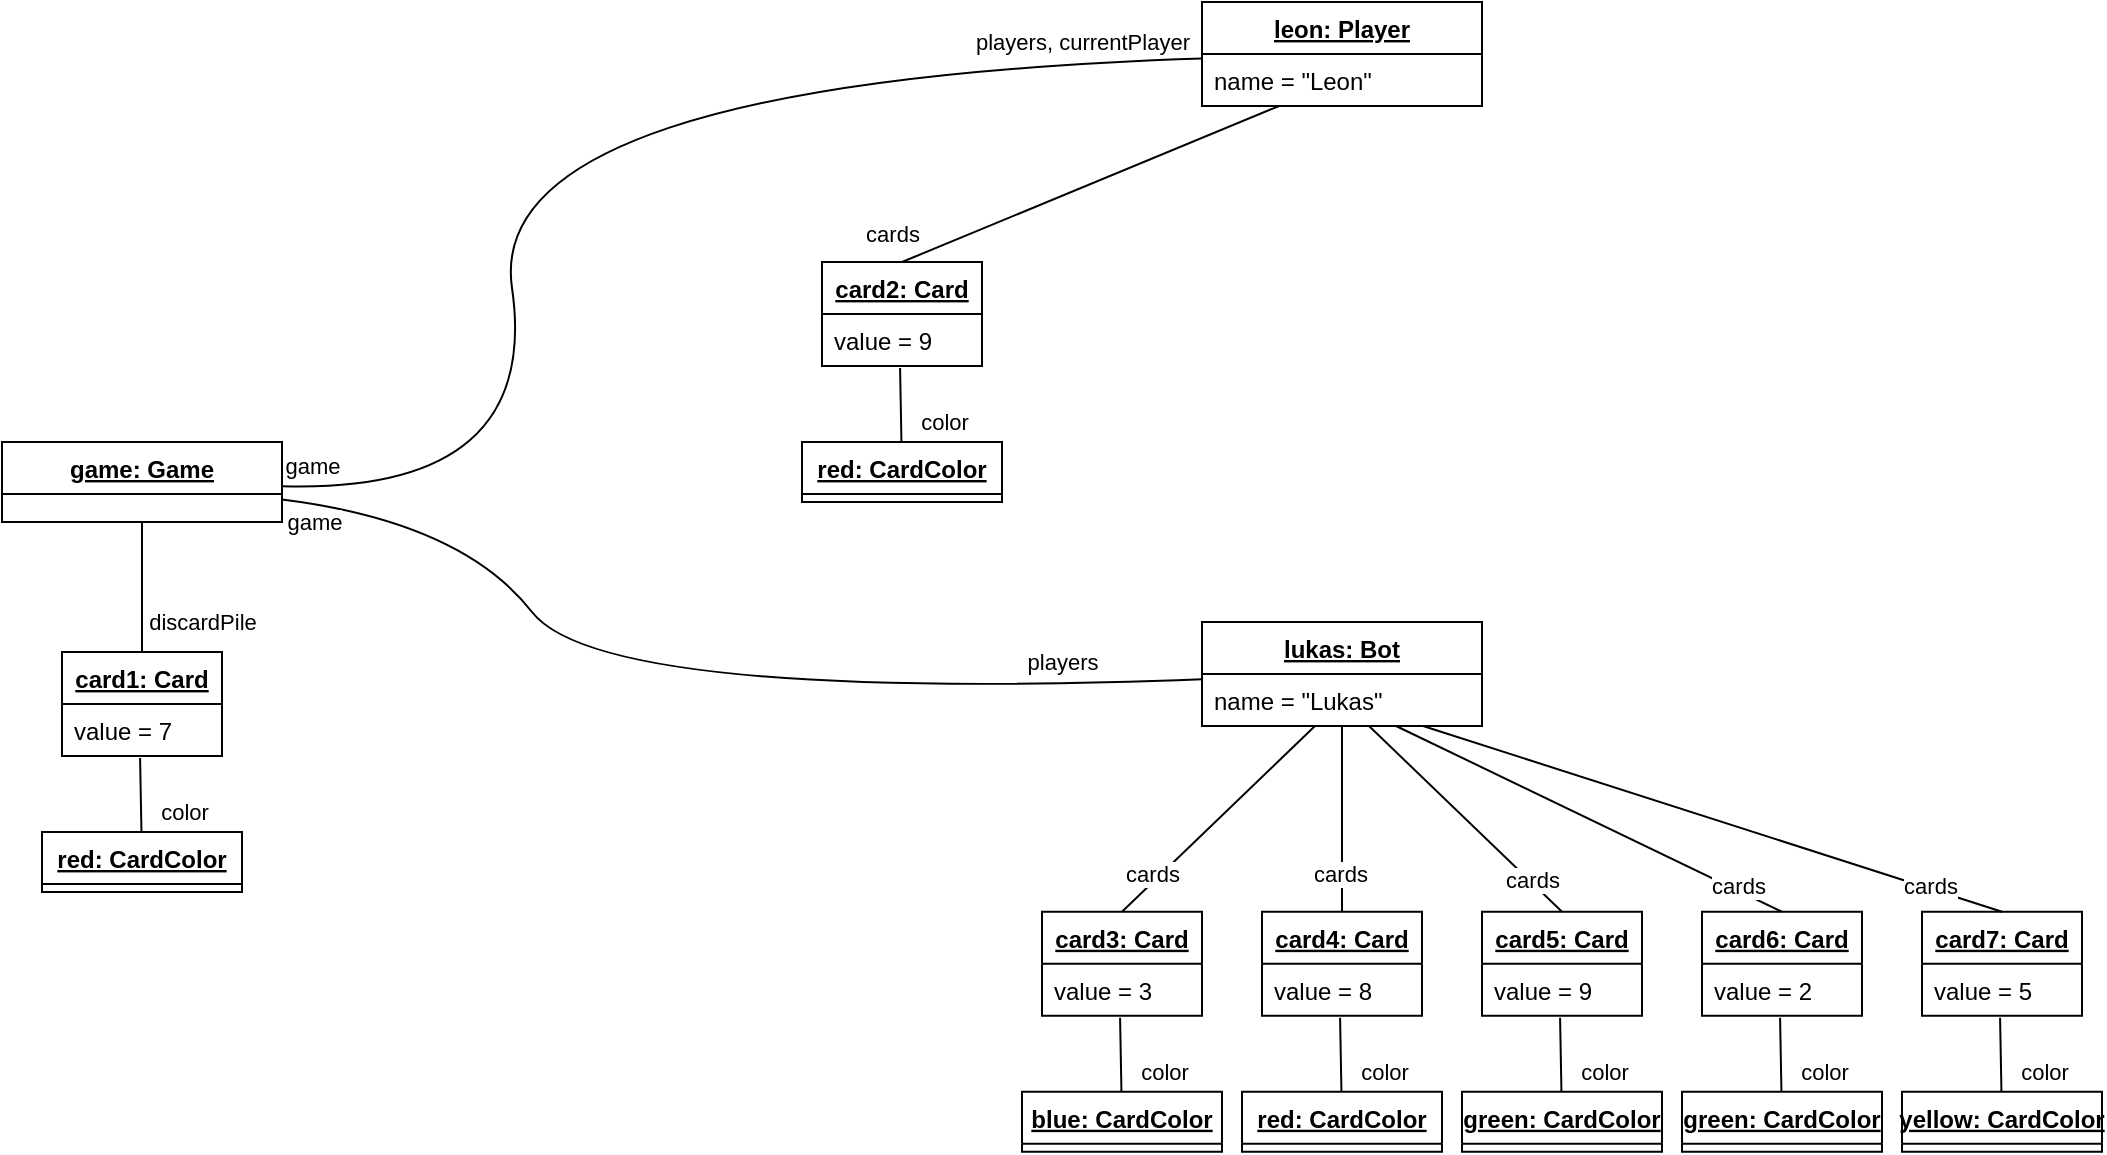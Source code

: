 <mxfile version="20.7.4" type="device"><diagram id="rP6StoWKg18THfLRQldT" name="Seite-1"><mxGraphModel dx="1889" dy="1156" grid="1" gridSize="10" guides="1" tooltips="1" connect="1" arrows="1" fold="1" page="1" pageScale="1" pageWidth="827" pageHeight="1169" math="0" shadow="0"><root><mxCell id="0"/><mxCell id="1" parent="0"/><mxCell id="KoQxPKDXG5o8-Tq4nOLA-1" value="leon: Player" style="swimlane;fontStyle=5;childLayout=stackLayout;horizontal=1;startSize=26;fillColor=none;horizontalStack=0;resizeParent=1;resizeParentMax=0;resizeLast=0;collapsible=1;marginBottom=0;" parent="1" vertex="1"><mxGeometry x="500" y="140" width="140" height="52" as="geometry"/></mxCell><mxCell id="KoQxPKDXG5o8-Tq4nOLA-2" value="name = &quot;Leon&quot;" style="text;strokeColor=none;fillColor=none;align=left;verticalAlign=top;spacingLeft=4;spacingRight=4;overflow=hidden;rotatable=0;points=[[0,0.5],[1,0.5]];portConstraint=eastwest;" parent="KoQxPKDXG5o8-Tq4nOLA-1" vertex="1"><mxGeometry y="26" width="140" height="26" as="geometry"/></mxCell><mxCell id="KoQxPKDXG5o8-Tq4nOLA-5" value="game: Game" style="swimlane;fontStyle=5;childLayout=stackLayout;horizontal=1;startSize=26;fillColor=none;horizontalStack=0;resizeParent=1;resizeParentMax=0;resizeLast=0;collapsible=1;marginBottom=0;" parent="1" vertex="1"><mxGeometry x="-100" y="360" width="140" height="40" as="geometry"/></mxCell><mxCell id="KoQxPKDXG5o8-Tq4nOLA-9" value="lukas: Bot" style="swimlane;fontStyle=5;childLayout=stackLayout;horizontal=1;startSize=26;fillColor=none;horizontalStack=0;resizeParent=1;resizeParentMax=0;resizeLast=0;collapsible=1;marginBottom=0;" parent="1" vertex="1"><mxGeometry x="500" y="450" width="140" height="52" as="geometry"/></mxCell><mxCell id="KoQxPKDXG5o8-Tq4nOLA-10" value="name = &quot;Lukas&quot;" style="text;strokeColor=none;fillColor=none;align=left;verticalAlign=top;spacingLeft=4;spacingRight=4;overflow=hidden;rotatable=0;points=[[0,0.5],[1,0.5]];portConstraint=eastwest;" parent="KoQxPKDXG5o8-Tq4nOLA-9" vertex="1"><mxGeometry y="26" width="140" height="26" as="geometry"/></mxCell><mxCell id="KoQxPKDXG5o8-Tq4nOLA-26" value="card2: Card" style="swimlane;fontStyle=5;childLayout=stackLayout;horizontal=1;startSize=26;fillColor=none;horizontalStack=0;resizeParent=1;resizeParentMax=0;resizeLast=0;collapsible=1;marginBottom=0;" parent="1" vertex="1"><mxGeometry x="310" y="270" width="80" height="52" as="geometry"/></mxCell><mxCell id="KoQxPKDXG5o8-Tq4nOLA-27" value="value = 9" style="text;strokeColor=none;fillColor=none;align=left;verticalAlign=top;spacingLeft=4;spacingRight=4;overflow=hidden;rotatable=0;points=[[0,0.5],[1,0.5]];portConstraint=eastwest;" parent="KoQxPKDXG5o8-Tq4nOLA-26" vertex="1"><mxGeometry y="26" width="80" height="26" as="geometry"/></mxCell><mxCell id="KoQxPKDXG5o8-Tq4nOLA-28" value="red: CardColor" style="swimlane;fontStyle=5;childLayout=stackLayout;horizontal=1;startSize=26;fillColor=none;horizontalStack=0;resizeParent=1;resizeParentMax=0;resizeLast=0;collapsible=1;marginBottom=0;" parent="1" vertex="1"><mxGeometry x="300" y="360" width="100" height="30" as="geometry"/></mxCell><mxCell id="KoQxPKDXG5o8-Tq4nOLA-29" value="color" style="endArrow=none;html=1;rounded=0;entryX=0.488;entryY=1.038;entryDx=0;entryDy=0;entryPerimeter=0;" parent="1" source="KoQxPKDXG5o8-Tq4nOLA-28" target="KoQxPKDXG5o8-Tq4nOLA-27" edge="1"><mxGeometry x="-0.476" y="-21" width="50" height="50" relative="1" as="geometry"><mxPoint x="580" y="400" as="sourcePoint"/><mxPoint x="630" y="350" as="targetPoint"/><mxPoint as="offset"/></mxGeometry></mxCell><mxCell id="KoQxPKDXG5o8-Tq4nOLA-53" value="" style="endArrow=none;html=1;rounded=0;exitX=0.5;exitY=0;exitDx=0;exitDy=0;" parent="1" source="KoQxPKDXG5o8-Tq4nOLA-26" target="KoQxPKDXG5o8-Tq4nOLA-2" edge="1"><mxGeometry width="50" height="50" relative="1" as="geometry"><mxPoint x="250" y="280" as="sourcePoint"/><mxPoint x="468.272" y="212" as="targetPoint"/></mxGeometry></mxCell><mxCell id="KoQxPKDXG5o8-Tq4nOLA-54" value="cards" style="edgeLabel;html=1;align=center;verticalAlign=middle;resizable=0;points=[];" parent="KoQxPKDXG5o8-Tq4nOLA-53" vertex="1" connectable="0"><mxGeometry x="-0.624" relative="1" as="geometry"><mxPoint x="-41" as="offset"/></mxGeometry></mxCell><mxCell id="KoQxPKDXG5o8-Tq4nOLA-72" value="card3: Card" style="swimlane;fontStyle=5;childLayout=stackLayout;horizontal=1;startSize=26;fillColor=none;horizontalStack=0;resizeParent=1;resizeParentMax=0;resizeLast=0;collapsible=1;marginBottom=0;" parent="1" vertex="1"><mxGeometry x="420" y="594.87" width="80" height="52" as="geometry"/></mxCell><mxCell id="KoQxPKDXG5o8-Tq4nOLA-73" value="value = 3" style="text;strokeColor=none;fillColor=none;align=left;verticalAlign=top;spacingLeft=4;spacingRight=4;overflow=hidden;rotatable=0;points=[[0,0.5],[1,0.5]];portConstraint=eastwest;" parent="KoQxPKDXG5o8-Tq4nOLA-72" vertex="1"><mxGeometry y="26" width="80" height="26" as="geometry"/></mxCell><mxCell id="KoQxPKDXG5o8-Tq4nOLA-74" value="blue: CardColor" style="swimlane;fontStyle=5;childLayout=stackLayout;horizontal=1;startSize=26;fillColor=none;horizontalStack=0;resizeParent=1;resizeParentMax=0;resizeLast=0;collapsible=1;marginBottom=0;" parent="1" vertex="1"><mxGeometry x="410" y="684.87" width="100" height="30" as="geometry"/></mxCell><mxCell id="KoQxPKDXG5o8-Tq4nOLA-75" value="color" style="endArrow=none;html=1;rounded=0;entryX=0.488;entryY=1.038;entryDx=0;entryDy=0;entryPerimeter=0;" parent="1" source="KoQxPKDXG5o8-Tq4nOLA-74" target="KoQxPKDXG5o8-Tq4nOLA-73" edge="1"><mxGeometry x="-0.476" y="-21" width="50" height="50" relative="1" as="geometry"><mxPoint x="690" y="724.87" as="sourcePoint"/><mxPoint x="740" y="674.87" as="targetPoint"/><mxPoint as="offset"/></mxGeometry></mxCell><mxCell id="KoQxPKDXG5o8-Tq4nOLA-76" value="card4: Card" style="swimlane;fontStyle=5;childLayout=stackLayout;horizontal=1;startSize=26;fillColor=none;horizontalStack=0;resizeParent=1;resizeParentMax=0;resizeLast=0;collapsible=1;marginBottom=0;" parent="1" vertex="1"><mxGeometry x="530" y="594.87" width="80" height="52" as="geometry"/></mxCell><mxCell id="KoQxPKDXG5o8-Tq4nOLA-77" value="value = 8" style="text;strokeColor=none;fillColor=none;align=left;verticalAlign=top;spacingLeft=4;spacingRight=4;overflow=hidden;rotatable=0;points=[[0,0.5],[1,0.5]];portConstraint=eastwest;" parent="KoQxPKDXG5o8-Tq4nOLA-76" vertex="1"><mxGeometry y="26" width="80" height="26" as="geometry"/></mxCell><mxCell id="KoQxPKDXG5o8-Tq4nOLA-78" value="red: CardColor" style="swimlane;fontStyle=5;childLayout=stackLayout;horizontal=1;startSize=26;fillColor=none;horizontalStack=0;resizeParent=1;resizeParentMax=0;resizeLast=0;collapsible=1;marginBottom=0;" parent="1" vertex="1"><mxGeometry x="520" y="684.87" width="100" height="30" as="geometry"/></mxCell><mxCell id="KoQxPKDXG5o8-Tq4nOLA-79" value="color" style="endArrow=none;html=1;rounded=0;entryX=0.488;entryY=1.038;entryDx=0;entryDy=0;entryPerimeter=0;" parent="1" source="KoQxPKDXG5o8-Tq4nOLA-78" target="KoQxPKDXG5o8-Tq4nOLA-77" edge="1"><mxGeometry x="-0.476" y="-21" width="50" height="50" relative="1" as="geometry"><mxPoint x="800" y="724.87" as="sourcePoint"/><mxPoint x="850" y="674.87" as="targetPoint"/><mxPoint as="offset"/></mxGeometry></mxCell><mxCell id="KoQxPKDXG5o8-Tq4nOLA-80" value="card5: Card" style="swimlane;fontStyle=5;childLayout=stackLayout;horizontal=1;startSize=26;fillColor=none;horizontalStack=0;resizeParent=1;resizeParentMax=0;resizeLast=0;collapsible=1;marginBottom=0;" parent="1" vertex="1"><mxGeometry x="640" y="594.87" width="80" height="52" as="geometry"/></mxCell><mxCell id="KoQxPKDXG5o8-Tq4nOLA-81" value="value = 9" style="text;strokeColor=none;fillColor=none;align=left;verticalAlign=top;spacingLeft=4;spacingRight=4;overflow=hidden;rotatable=0;points=[[0,0.5],[1,0.5]];portConstraint=eastwest;" parent="KoQxPKDXG5o8-Tq4nOLA-80" vertex="1"><mxGeometry y="26" width="80" height="26" as="geometry"/></mxCell><mxCell id="KoQxPKDXG5o8-Tq4nOLA-82" value="green: CardColor" style="swimlane;fontStyle=5;childLayout=stackLayout;horizontal=1;startSize=26;fillColor=none;horizontalStack=0;resizeParent=1;resizeParentMax=0;resizeLast=0;collapsible=1;marginBottom=0;" parent="1" vertex="1"><mxGeometry x="630" y="684.87" width="100" height="30" as="geometry"/></mxCell><mxCell id="KoQxPKDXG5o8-Tq4nOLA-83" value="color" style="endArrow=none;html=1;rounded=0;entryX=0.488;entryY=1.038;entryDx=0;entryDy=0;entryPerimeter=0;" parent="1" source="KoQxPKDXG5o8-Tq4nOLA-82" target="KoQxPKDXG5o8-Tq4nOLA-81" edge="1"><mxGeometry x="-0.476" y="-21" width="50" height="50" relative="1" as="geometry"><mxPoint x="910" y="724.87" as="sourcePoint"/><mxPoint x="960" y="674.87" as="targetPoint"/><mxPoint as="offset"/></mxGeometry></mxCell><mxCell id="KoQxPKDXG5o8-Tq4nOLA-84" value="card6: Card" style="swimlane;fontStyle=5;childLayout=stackLayout;horizontal=1;startSize=26;fillColor=none;horizontalStack=0;resizeParent=1;resizeParentMax=0;resizeLast=0;collapsible=1;marginBottom=0;" parent="1" vertex="1"><mxGeometry x="750" y="594.87" width="80" height="52" as="geometry"/></mxCell><mxCell id="KoQxPKDXG5o8-Tq4nOLA-85" value="value = 2" style="text;strokeColor=none;fillColor=none;align=left;verticalAlign=top;spacingLeft=4;spacingRight=4;overflow=hidden;rotatable=0;points=[[0,0.5],[1,0.5]];portConstraint=eastwest;" parent="KoQxPKDXG5o8-Tq4nOLA-84" vertex="1"><mxGeometry y="26" width="80" height="26" as="geometry"/></mxCell><mxCell id="KoQxPKDXG5o8-Tq4nOLA-86" value="green: CardColor" style="swimlane;fontStyle=5;childLayout=stackLayout;horizontal=1;startSize=26;fillColor=none;horizontalStack=0;resizeParent=1;resizeParentMax=0;resizeLast=0;collapsible=1;marginBottom=0;" parent="1" vertex="1"><mxGeometry x="740" y="684.87" width="100" height="30" as="geometry"/></mxCell><mxCell id="KoQxPKDXG5o8-Tq4nOLA-87" value="color" style="endArrow=none;html=1;rounded=0;entryX=0.488;entryY=1.038;entryDx=0;entryDy=0;entryPerimeter=0;" parent="1" source="KoQxPKDXG5o8-Tq4nOLA-86" target="KoQxPKDXG5o8-Tq4nOLA-85" edge="1"><mxGeometry x="-0.476" y="-21" width="50" height="50" relative="1" as="geometry"><mxPoint x="1020" y="724.87" as="sourcePoint"/><mxPoint x="1070" y="674.87" as="targetPoint"/><mxPoint as="offset"/></mxGeometry></mxCell><mxCell id="KoQxPKDXG5o8-Tq4nOLA-88" value="card7: Card" style="swimlane;fontStyle=5;childLayout=stackLayout;horizontal=1;startSize=26;fillColor=none;horizontalStack=0;resizeParent=1;resizeParentMax=0;resizeLast=0;collapsible=1;marginBottom=0;" parent="1" vertex="1"><mxGeometry x="860" y="594.87" width="80" height="52" as="geometry"/></mxCell><mxCell id="KoQxPKDXG5o8-Tq4nOLA-89" value="value = 5" style="text;strokeColor=none;fillColor=none;align=left;verticalAlign=top;spacingLeft=4;spacingRight=4;overflow=hidden;rotatable=0;points=[[0,0.5],[1,0.5]];portConstraint=eastwest;" parent="KoQxPKDXG5o8-Tq4nOLA-88" vertex="1"><mxGeometry y="26" width="80" height="26" as="geometry"/></mxCell><mxCell id="KoQxPKDXG5o8-Tq4nOLA-90" value="color" style="endArrow=none;html=1;rounded=0;entryX=0.488;entryY=1.038;entryDx=0;entryDy=0;entryPerimeter=0;" parent="1" source="KoQxPKDXG5o8-Tq4nOLA-91" target="KoQxPKDXG5o8-Tq4nOLA-89" edge="1"><mxGeometry x="-0.476" y="-21" width="50" height="50" relative="1" as="geometry"><mxPoint x="1130" y="724.87" as="sourcePoint"/><mxPoint x="1180" y="674.87" as="targetPoint"/><mxPoint as="offset"/></mxGeometry></mxCell><mxCell id="KoQxPKDXG5o8-Tq4nOLA-91" value="yellow: CardColor" style="swimlane;fontStyle=5;childLayout=stackLayout;horizontal=1;startSize=26;fillColor=none;horizontalStack=0;resizeParent=1;resizeParentMax=0;resizeLast=0;collapsible=1;marginBottom=0;" parent="1" vertex="1"><mxGeometry x="850" y="684.87" width="100" height="30" as="geometry"/></mxCell><mxCell id="KoQxPKDXG5o8-Tq4nOLA-102" value="" style="endArrow=none;html=1;rounded=0;exitX=0.5;exitY=0;exitDx=0;exitDy=0;" parent="1" source="KoQxPKDXG5o8-Tq4nOLA-72" target="KoQxPKDXG5o8-Tq4nOLA-10" edge="1"><mxGeometry width="50" height="50" relative="1" as="geometry"><mxPoint x="360" y="604.87" as="sourcePoint"/><mxPoint x="552.986" y="512" as="targetPoint"/></mxGeometry></mxCell><mxCell id="KoQxPKDXG5o8-Tq4nOLA-123" value="cards" style="edgeLabel;html=1;align=center;verticalAlign=middle;resizable=0;points=[];" parent="KoQxPKDXG5o8-Tq4nOLA-102" vertex="1" connectable="0"><mxGeometry x="-0.626" y="3" relative="1" as="geometry"><mxPoint x="-1" as="offset"/></mxGeometry></mxCell><mxCell id="KoQxPKDXG5o8-Tq4nOLA-103" value="" style="endArrow=none;html=1;rounded=0;exitX=0.5;exitY=0;exitDx=0;exitDy=0;" parent="1" source="KoQxPKDXG5o8-Tq4nOLA-76" target="KoQxPKDXG5o8-Tq4nOLA-10" edge="1"><mxGeometry width="50" height="50" relative="1" as="geometry"><mxPoint x="470" y="604.87" as="sourcePoint"/><mxPoint x="566.493" y="512" as="targetPoint"/></mxGeometry></mxCell><mxCell id="KoQxPKDXG5o8-Tq4nOLA-124" value="cards" style="edgeLabel;html=1;align=center;verticalAlign=middle;resizable=0;points=[];" parent="KoQxPKDXG5o8-Tq4nOLA-103" vertex="1" connectable="0"><mxGeometry x="-0.586" y="1" relative="1" as="geometry"><mxPoint as="offset"/></mxGeometry></mxCell><mxCell id="KoQxPKDXG5o8-Tq4nOLA-104" value="" style="endArrow=none;html=1;rounded=0;exitX=0.5;exitY=0;exitDx=0;exitDy=0;" parent="1" source="KoQxPKDXG5o8-Tq4nOLA-80" target="KoQxPKDXG5o8-Tq4nOLA-10" edge="1"><mxGeometry width="50" height="50" relative="1" as="geometry"><mxPoint x="580" y="604.87" as="sourcePoint"/><mxPoint x="580" y="512" as="targetPoint"/></mxGeometry></mxCell><mxCell id="KoQxPKDXG5o8-Tq4nOLA-125" value="cards" style="edgeLabel;html=1;align=center;verticalAlign=middle;resizable=0;points=[];" parent="KoQxPKDXG5o8-Tq4nOLA-104" vertex="1" connectable="0"><mxGeometry x="-0.674" y="-1" relative="1" as="geometry"><mxPoint as="offset"/></mxGeometry></mxCell><mxCell id="KoQxPKDXG5o8-Tq4nOLA-105" value="" style="endArrow=none;html=1;rounded=0;exitX=0.5;exitY=0;exitDx=0;exitDy=0;" parent="1" source="KoQxPKDXG5o8-Tq4nOLA-84" target="KoQxPKDXG5o8-Tq4nOLA-10" edge="1"><mxGeometry width="50" height="50" relative="1" as="geometry"><mxPoint x="690" y="604.87" as="sourcePoint"/><mxPoint x="593.507" y="512" as="targetPoint"/></mxGeometry></mxCell><mxCell id="KoQxPKDXG5o8-Tq4nOLA-126" value="cards" style="edgeLabel;html=1;align=center;verticalAlign=middle;resizable=0;points=[];" parent="KoQxPKDXG5o8-Tq4nOLA-105" vertex="1" connectable="0"><mxGeometry x="-0.759" y="-2" relative="1" as="geometry"><mxPoint as="offset"/></mxGeometry></mxCell><mxCell id="KoQxPKDXG5o8-Tq4nOLA-106" value="" style="endArrow=none;html=1;rounded=0;exitX=0.5;exitY=0;exitDx=0;exitDy=0;" parent="1" source="KoQxPKDXG5o8-Tq4nOLA-88" target="KoQxPKDXG5o8-Tq4nOLA-10" edge="1"><mxGeometry width="50" height="50" relative="1" as="geometry"><mxPoint x="800" y="604.87" as="sourcePoint"/><mxPoint x="607.014" y="512" as="targetPoint"/></mxGeometry></mxCell><mxCell id="KoQxPKDXG5o8-Tq4nOLA-127" value="cards" style="edgeLabel;html=1;align=center;verticalAlign=middle;resizable=0;points=[];" parent="KoQxPKDXG5o8-Tq4nOLA-106" vertex="1" connectable="0"><mxGeometry x="-0.747" y="-1" relative="1" as="geometry"><mxPoint as="offset"/></mxGeometry></mxCell><mxCell id="KoQxPKDXG5o8-Tq4nOLA-109" value="players, currentPlayer" style="curved=1;endArrow=none;html=1;rounded=0;strokeColor=default;endFill=0;" parent="1" source="KoQxPKDXG5o8-Tq4nOLA-5" target="KoQxPKDXG5o8-Tq4nOLA-1" edge="1"><mxGeometry x="0.829" y="10" width="50" height="50" relative="1" as="geometry"><mxPoint x="10" y="370" as="sourcePoint"/><mxPoint x="60" y="320" as="targetPoint"/><Array as="points"><mxPoint x="170" y="386"/><mxPoint x="140" y="180"/></Array><mxPoint as="offset"/></mxGeometry></mxCell><mxCell id="KoQxPKDXG5o8-Tq4nOLA-110" value="game" style="edgeLabel;html=1;align=center;verticalAlign=middle;resizable=0;points=[];" parent="KoQxPKDXG5o8-Tq4nOLA-109" vertex="1" connectable="0"><mxGeometry x="-0.959" y="1" relative="1" as="geometry"><mxPoint y="-10" as="offset"/></mxGeometry></mxCell><mxCell id="KoQxPKDXG5o8-Tq4nOLA-111" value="players" style="curved=1;endArrow=none;html=1;rounded=0;strokeColor=default;endFill=0;" parent="1" source="KoQxPKDXG5o8-Tq4nOLA-5" target="KoQxPKDXG5o8-Tq4nOLA-9" edge="1"><mxGeometry x="0.724" y="11" width="50" height="50" relative="1" as="geometry"><mxPoint x="50" y="396" as="sourcePoint"/><mxPoint x="510" y="178.279" as="targetPoint"/><Array as="points"><mxPoint x="130" y="400"/><mxPoint x="200" y="490"/></Array><mxPoint as="offset"/></mxGeometry></mxCell><mxCell id="KoQxPKDXG5o8-Tq4nOLA-112" value="game" style="edgeLabel;html=1;align=center;verticalAlign=middle;resizable=0;points=[];" parent="KoQxPKDXG5o8-Tq4nOLA-111" vertex="1" connectable="0"><mxGeometry x="-0.959" y="1" relative="1" as="geometry"><mxPoint x="5" y="11" as="offset"/></mxGeometry></mxCell><mxCell id="KoQxPKDXG5o8-Tq4nOLA-117" value="color" style="endArrow=none;html=1;rounded=0;entryX=0.488;entryY=1.038;entryDx=0;entryDy=0;entryPerimeter=0;" parent="1" source="KoQxPKDXG5o8-Tq4nOLA-120" target="KoQxPKDXG5o8-Tq4nOLA-119" edge="1"><mxGeometry x="-0.476" y="-21" width="50" height="50" relative="1" as="geometry"><mxPoint x="200" y="595" as="sourcePoint"/><mxPoint x="250" y="545" as="targetPoint"/><mxPoint as="offset"/></mxGeometry></mxCell><mxCell id="KoQxPKDXG5o8-Tq4nOLA-118" value="card1: Card" style="swimlane;fontStyle=5;childLayout=stackLayout;horizontal=1;startSize=26;fillColor=none;horizontalStack=0;resizeParent=1;resizeParentMax=0;resizeLast=0;collapsible=1;marginBottom=0;" parent="1" vertex="1"><mxGeometry x="-70" y="465" width="80" height="52" as="geometry"/></mxCell><mxCell id="KoQxPKDXG5o8-Tq4nOLA-119" value="value = 7" style="text;strokeColor=none;fillColor=none;align=left;verticalAlign=top;spacingLeft=4;spacingRight=4;overflow=hidden;rotatable=0;points=[[0,0.5],[1,0.5]];portConstraint=eastwest;" parent="KoQxPKDXG5o8-Tq4nOLA-118" vertex="1"><mxGeometry y="26" width="80" height="26" as="geometry"/></mxCell><mxCell id="KoQxPKDXG5o8-Tq4nOLA-120" value="red: CardColor" style="swimlane;fontStyle=5;childLayout=stackLayout;horizontal=1;startSize=26;fillColor=none;horizontalStack=0;resizeParent=1;resizeParentMax=0;resizeLast=0;collapsible=1;marginBottom=0;" parent="1" vertex="1"><mxGeometry x="-80" y="555" width="100" height="30" as="geometry"/></mxCell><mxCell id="KoQxPKDXG5o8-Tq4nOLA-121" value="" style="endArrow=none;html=1;rounded=0;strokeColor=default;" parent="1" source="KoQxPKDXG5o8-Tq4nOLA-118" edge="1"><mxGeometry width="50" height="50" relative="1" as="geometry"><mxPoint x="170" y="480" as="sourcePoint"/><mxPoint x="-30" y="400" as="targetPoint"/></mxGeometry></mxCell><mxCell id="KoQxPKDXG5o8-Tq4nOLA-122" value="discardPile" style="edgeLabel;html=1;align=center;verticalAlign=middle;resizable=0;points=[];" parent="KoQxPKDXG5o8-Tq4nOLA-121" vertex="1" connectable="0"><mxGeometry x="-0.528" y="-2" relative="1" as="geometry"><mxPoint x="28" as="offset"/></mxGeometry></mxCell></root></mxGraphModel></diagram></mxfile>